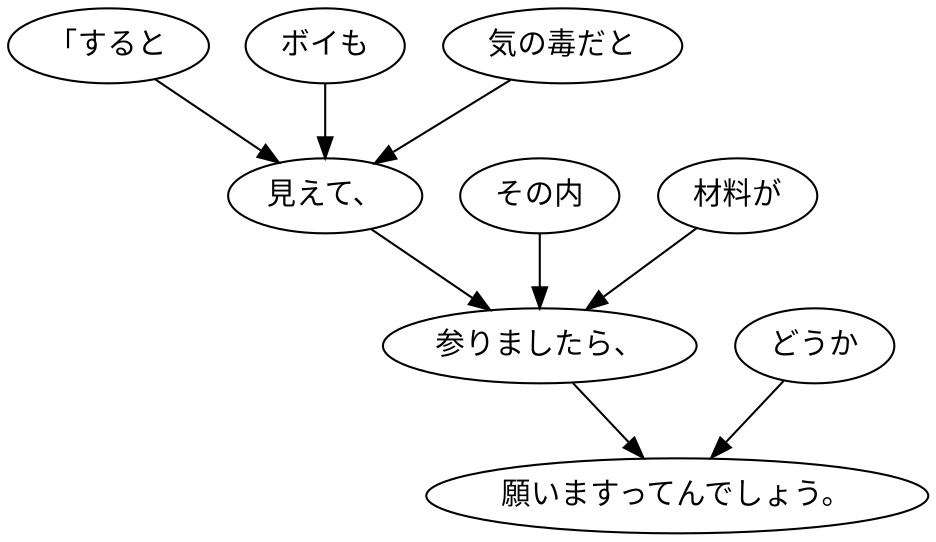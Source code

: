 digraph graph789 {
	node0 [label="「すると"];
	node1 [label="ボイも"];
	node2 [label="気の毒だと"];
	node3 [label="見えて、"];
	node4 [label="その内"];
	node5 [label="材料が"];
	node6 [label="参りましたら、"];
	node7 [label="どうか"];
	node8 [label="願いますってんでしょう。"];
	node0 -> node3;
	node1 -> node3;
	node2 -> node3;
	node3 -> node6;
	node4 -> node6;
	node5 -> node6;
	node6 -> node8;
	node7 -> node8;
}
